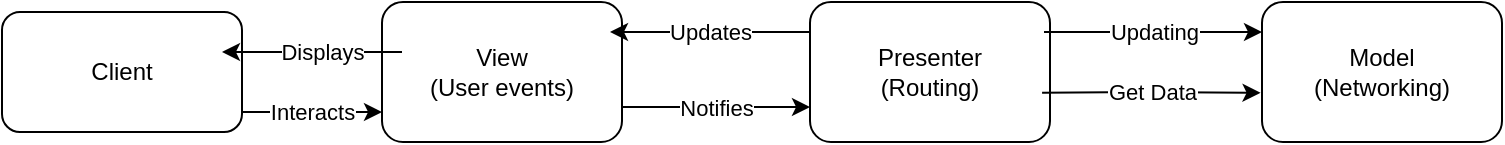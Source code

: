 <mxfile version="21.5.0" type="device">
  <diagram id="C5RBs43oDa-KdzZeNtuy" name="Page-1">
    <mxGraphModel dx="1032" dy="521" grid="1" gridSize="10" guides="1" tooltips="1" connect="1" arrows="1" fold="1" page="1" pageScale="1" pageWidth="827" pageHeight="1169" math="0" shadow="0">
      <root>
        <mxCell id="WIyWlLk6GJQsqaUBKTNV-0" />
        <mxCell id="WIyWlLk6GJQsqaUBKTNV-1" parent="WIyWlLk6GJQsqaUBKTNV-0" />
        <mxCell id="WIyWlLk6GJQsqaUBKTNV-7" value="Presenter&lt;br&gt;(Routing)" style="rounded=1;whiteSpace=wrap;html=1;fontSize=12;glass=0;strokeWidth=1;shadow=0;" parent="WIyWlLk6GJQsqaUBKTNV-1" vertex="1">
          <mxGeometry x="414" y="185" width="120" height="70" as="geometry" />
        </mxCell>
        <mxCell id="Hz3KM6PjWrUumEV-Hhuu-2" value="Client" style="rounded=1;whiteSpace=wrap;html=1;fontSize=12;glass=0;strokeWidth=1;shadow=0;" parent="WIyWlLk6GJQsqaUBKTNV-1" vertex="1">
          <mxGeometry x="10" y="190" width="120" height="60" as="geometry" />
        </mxCell>
        <mxCell id="Hz3KM6PjWrUumEV-Hhuu-4" value="" style="endArrow=classic;html=1;rounded=0;entryX=0;entryY=0.75;entryDx=0;entryDy=0;exitX=1;exitY=0.75;exitDx=0;exitDy=0;" parent="WIyWlLk6GJQsqaUBKTNV-1" target="WIyWlLk6GJQsqaUBKTNV-7" edge="1" source="Hz3KM6PjWrUumEV-Hhuu-11">
          <mxGeometry relative="1" as="geometry">
            <mxPoint x="500" y="359.5" as="sourcePoint" />
            <mxPoint x="600" y="359.5" as="targetPoint" />
            <Array as="points" />
          </mxGeometry>
        </mxCell>
        <mxCell id="Hz3KM6PjWrUumEV-Hhuu-5" value="Notifies" style="edgeLabel;resizable=0;html=1;align=center;verticalAlign=middle;" parent="Hz3KM6PjWrUumEV-Hhuu-4" connectable="0" vertex="1">
          <mxGeometry relative="1" as="geometry" />
        </mxCell>
        <mxCell id="Hz3KM6PjWrUumEV-Hhuu-7" value="Model&lt;br&gt;(Networking)" style="rounded=1;whiteSpace=wrap;html=1;fontSize=12;glass=0;strokeWidth=1;shadow=0;" parent="WIyWlLk6GJQsqaUBKTNV-1" vertex="1">
          <mxGeometry x="640" y="185" width="120" height="70" as="geometry" />
        </mxCell>
        <mxCell id="Hz3KM6PjWrUumEV-Hhuu-11" value="View&lt;br&gt;(User events)" style="rounded=1;whiteSpace=wrap;html=1;fontSize=12;glass=0;strokeWidth=1;shadow=0;" parent="WIyWlLk6GJQsqaUBKTNV-1" vertex="1">
          <mxGeometry x="200" y="185" width="120" height="70" as="geometry" />
        </mxCell>
        <mxCell id="Ybl6unQZxWyXDDQ3P7CP-3" value="" style="endArrow=classic;html=1;rounded=0;" edge="1" parent="WIyWlLk6GJQsqaUBKTNV-1" target="Hz3KM6PjWrUumEV-Hhuu-11">
          <mxGeometry relative="1" as="geometry">
            <mxPoint x="130" y="240" as="sourcePoint" />
            <mxPoint x="210" y="330" as="targetPoint" />
            <Array as="points">
              <mxPoint x="200" y="240" />
            </Array>
          </mxGeometry>
        </mxCell>
        <mxCell id="Ybl6unQZxWyXDDQ3P7CP-4" value="Interacts" style="edgeLabel;resizable=0;html=1;align=center;verticalAlign=middle;" connectable="0" vertex="1" parent="Ybl6unQZxWyXDDQ3P7CP-3">
          <mxGeometry relative="1" as="geometry" />
        </mxCell>
        <mxCell id="Ybl6unQZxWyXDDQ3P7CP-8" value="" style="endArrow=classic;html=1;rounded=0;entryX=-0.006;entryY=0.649;entryDx=0;entryDy=0;entryPerimeter=0;exitX=0.967;exitY=0.649;exitDx=0;exitDy=0;exitPerimeter=0;" edge="1" parent="WIyWlLk6GJQsqaUBKTNV-1" source="WIyWlLk6GJQsqaUBKTNV-7" target="Hz3KM6PjWrUumEV-Hhuu-7">
          <mxGeometry relative="1" as="geometry">
            <mxPoint x="550" y="230" as="sourcePoint" />
            <mxPoint x="620" y="230" as="targetPoint" />
            <Array as="points">
              <mxPoint x="580" y="230" />
            </Array>
          </mxGeometry>
        </mxCell>
        <mxCell id="Ybl6unQZxWyXDDQ3P7CP-9" value="Get Data" style="edgeLabel;resizable=0;html=1;align=center;verticalAlign=middle;" connectable="0" vertex="1" parent="Ybl6unQZxWyXDDQ3P7CP-8">
          <mxGeometry relative="1" as="geometry" />
        </mxCell>
        <mxCell id="Ybl6unQZxWyXDDQ3P7CP-13" value="" style="endArrow=classic;html=1;rounded=0;exitX=0.967;exitY=0.649;exitDx=0;exitDy=0;exitPerimeter=0;" edge="1" parent="WIyWlLk6GJQsqaUBKTNV-1">
          <mxGeometry relative="1" as="geometry">
            <mxPoint x="334" y="200" as="sourcePoint" />
            <mxPoint x="314" y="200" as="targetPoint" />
            <Array as="points">
              <mxPoint x="414" y="200" />
            </Array>
          </mxGeometry>
        </mxCell>
        <mxCell id="Ybl6unQZxWyXDDQ3P7CP-14" value="Updates" style="edgeLabel;resizable=0;html=1;align=center;verticalAlign=middle;" connectable="0" vertex="1" parent="Ybl6unQZxWyXDDQ3P7CP-13">
          <mxGeometry relative="1" as="geometry">
            <mxPoint x="-40" as="offset" />
          </mxGeometry>
        </mxCell>
        <mxCell id="Ybl6unQZxWyXDDQ3P7CP-15" value="" style="endArrow=classic;html=1;rounded=0;exitX=0.967;exitY=0.649;exitDx=0;exitDy=0;exitPerimeter=0;" edge="1" parent="WIyWlLk6GJQsqaUBKTNV-1">
          <mxGeometry relative="1" as="geometry">
            <mxPoint x="140" y="210" as="sourcePoint" />
            <mxPoint x="120" y="210" as="targetPoint" />
            <Array as="points">
              <mxPoint x="210" y="210" />
            </Array>
          </mxGeometry>
        </mxCell>
        <mxCell id="Ybl6unQZxWyXDDQ3P7CP-16" value="Displays" style="edgeLabel;resizable=0;html=1;align=center;verticalAlign=middle;" connectable="0" vertex="1" parent="Ybl6unQZxWyXDDQ3P7CP-15">
          <mxGeometry relative="1" as="geometry">
            <mxPoint x="-30" as="offset" />
          </mxGeometry>
        </mxCell>
        <mxCell id="Ybl6unQZxWyXDDQ3P7CP-17" value="" style="endArrow=classic;html=1;rounded=0;entryX=-0.006;entryY=0.649;entryDx=0;entryDy=0;entryPerimeter=0;exitX=0.967;exitY=0.649;exitDx=0;exitDy=0;exitPerimeter=0;" edge="1" parent="WIyWlLk6GJQsqaUBKTNV-1">
          <mxGeometry relative="1" as="geometry">
            <mxPoint x="531" y="200" as="sourcePoint" />
            <mxPoint x="640" y="200" as="targetPoint" />
            <Array as="points">
              <mxPoint x="581" y="200" />
            </Array>
          </mxGeometry>
        </mxCell>
        <mxCell id="Ybl6unQZxWyXDDQ3P7CP-18" value="Updating" style="edgeLabel;resizable=0;html=1;align=center;verticalAlign=middle;" connectable="0" vertex="1" parent="Ybl6unQZxWyXDDQ3P7CP-17">
          <mxGeometry relative="1" as="geometry" />
        </mxCell>
      </root>
    </mxGraphModel>
  </diagram>
</mxfile>
